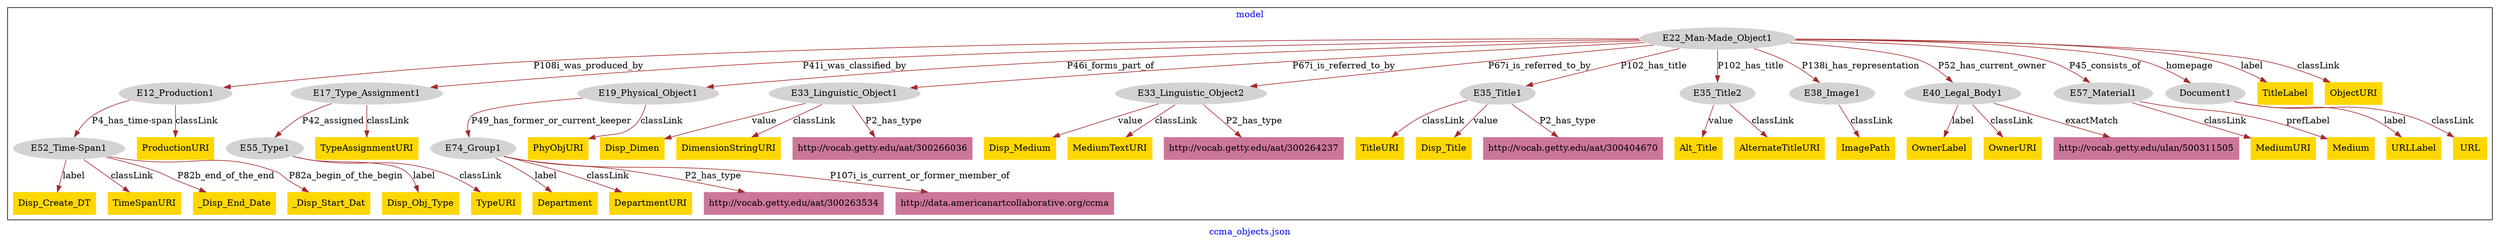 digraph n0 {
fontcolor="blue"
remincross="true"
label="ccma_objects.json"
subgraph cluster {
label="model"
n2[style="filled",color="white",fillcolor="lightgray",label="E12_Production1"];
n3[style="filled",color="white",fillcolor="lightgray",label="E52_Time-Span1"];
n4[style="filled",color="white",fillcolor="lightgray",label="E17_Type_Assignment1"];
n5[style="filled",color="white",fillcolor="lightgray",label="E55_Type1"];
n6[style="filled",color="white",fillcolor="lightgray",label="E19_Physical_Object1"];
n7[style="filled",color="white",fillcolor="lightgray",label="E74_Group1"];
n8[style="filled",color="white",fillcolor="lightgray",label="E22_Man-Made_Object1"];
n9[style="filled",color="white",fillcolor="lightgray",label="E33_Linguistic_Object1"];
n10[style="filled",color="white",fillcolor="lightgray",label="E33_Linguistic_Object2"];
n11[style="filled",color="white",fillcolor="lightgray",label="E35_Title1"];
n12[style="filled",color="white",fillcolor="lightgray",label="E35_Title2"];
n13[style="filled",color="white",fillcolor="lightgray",label="E38_Image1"];
n14[style="filled",color="white",fillcolor="lightgray",label="E40_Legal_Body1"];
n15[style="filled",color="white",fillcolor="lightgray",label="E57_Material1"];
n16[style="filled",color="white",fillcolor="lightgray",label="Document1"];
n17[shape="plaintext",style="filled",fillcolor="gold",label="URLLabel"];
n18[shape="plaintext",style="filled",fillcolor="gold",label="Disp_Medium"];
n19[shape="plaintext",style="filled",fillcolor="gold",label="PhyObjURI"];
n20[shape="plaintext",style="filled",fillcolor="gold",label="Disp_Create_DT"];
n21[shape="plaintext",style="filled",fillcolor="gold",label="MediumURI"];
n22[shape="plaintext",style="filled",fillcolor="gold",label="Disp_Dimen"];
n23[shape="plaintext",style="filled",fillcolor="gold",label="DimensionStringURI"];
n24[shape="plaintext",style="filled",fillcolor="gold",label="TimeSpanURI"];
n25[shape="plaintext",style="filled",fillcolor="gold",label="URL"];
n26[shape="plaintext",style="filled",fillcolor="gold",label="TypeAssignmentURI"];
n27[shape="plaintext",style="filled",fillcolor="gold",label="Alt_Title"];
n28[shape="plaintext",style="filled",fillcolor="gold",label="ImagePath"];
n29[shape="plaintext",style="filled",fillcolor="gold",label="MediumTextURI"];
n30[shape="plaintext",style="filled",fillcolor="gold",label="Disp_Obj_Type"];
n31[shape="plaintext",style="filled",fillcolor="gold",label="OwnerLabel"];
n32[shape="plaintext",style="filled",fillcolor="gold",label="_Disp_End_Date"];
n33[shape="plaintext",style="filled",fillcolor="gold",label="ProductionURI"];
n34[shape="plaintext",style="filled",fillcolor="gold",label="Department"];
n35[shape="plaintext",style="filled",fillcolor="gold",label="TitleLabel"];
n36[shape="plaintext",style="filled",fillcolor="gold",label="DepartmentURI"];
n37[shape="plaintext",style="filled",fillcolor="gold",label="TitleURI"];
n38[shape="plaintext",style="filled",fillcolor="gold",label="AlternateTitleURI"];
n39[shape="plaintext",style="filled",fillcolor="gold",label="Medium"];
n40[shape="plaintext",style="filled",fillcolor="gold",label="ObjectURI"];
n41[shape="plaintext",style="filled",fillcolor="gold",label="Disp_Title"];
n42[shape="plaintext",style="filled",fillcolor="gold",label="OwnerURI"];
n43[shape="plaintext",style="filled",fillcolor="gold",label="_Disp_Start_Dat"];
n44[shape="plaintext",style="filled",fillcolor="gold",label="TypeURI"];
n45[shape="plaintext",style="filled",fillcolor="#CC7799",label="http://vocab.getty.edu/aat/300404670"];
n46[shape="plaintext",style="filled",fillcolor="#CC7799",label="http://vocab.getty.edu/ulan/500311505"];
n47[shape="plaintext",style="filled",fillcolor="#CC7799",label="http://vocab.getty.edu/aat/300263534"];
n48[shape="plaintext",style="filled",fillcolor="#CC7799",label="http://data.americanartcollaborative.org/ccma"];
n49[shape="plaintext",style="filled",fillcolor="#CC7799",label="http://vocab.getty.edu/aat/300264237"];
n50[shape="plaintext",style="filled",fillcolor="#CC7799",label="http://vocab.getty.edu/aat/300266036"];
}
n2 -> n3[color="brown",fontcolor="black",label="P4_has_time-span"]
n4 -> n5[color="brown",fontcolor="black",label="P42_assigned"]
n6 -> n7[color="brown",fontcolor="black",label="P49_has_former_or_current_keeper"]
n8 -> n2[color="brown",fontcolor="black",label="P108i_was_produced_by"]
n8 -> n4[color="brown",fontcolor="black",label="P41i_was_classified_by"]
n8 -> n6[color="brown",fontcolor="black",label="P46i_forms_part_of"]
n8 -> n9[color="brown",fontcolor="black",label="P67i_is_referred_to_by"]
n8 -> n10[color="brown",fontcolor="black",label="P67i_is_referred_to_by"]
n8 -> n11[color="brown",fontcolor="black",label="P102_has_title"]
n8 -> n12[color="brown",fontcolor="black",label="P102_has_title"]
n8 -> n13[color="brown",fontcolor="black",label="P138i_has_representation"]
n8 -> n14[color="brown",fontcolor="black",label="P52_has_current_owner"]
n8 -> n15[color="brown",fontcolor="black",label="P45_consists_of"]
n8 -> n16[color="brown",fontcolor="black",label="homepage"]
n16 -> n17[color="brown",fontcolor="black",label="label"]
n10 -> n18[color="brown",fontcolor="black",label="value"]
n6 -> n19[color="brown",fontcolor="black",label="classLink"]
n3 -> n20[color="brown",fontcolor="black",label="label"]
n15 -> n21[color="brown",fontcolor="black",label="classLink"]
n9 -> n22[color="brown",fontcolor="black",label="value"]
n9 -> n23[color="brown",fontcolor="black",label="classLink"]
n3 -> n24[color="brown",fontcolor="black",label="classLink"]
n16 -> n25[color="brown",fontcolor="black",label="classLink"]
n4 -> n26[color="brown",fontcolor="black",label="classLink"]
n12 -> n27[color="brown",fontcolor="black",label="value"]
n13 -> n28[color="brown",fontcolor="black",label="classLink"]
n10 -> n29[color="brown",fontcolor="black",label="classLink"]
n5 -> n30[color="brown",fontcolor="black",label="label"]
n14 -> n31[color="brown",fontcolor="black",label="label"]
n3 -> n32[color="brown",fontcolor="black",label="P82b_end_of_the_end"]
n2 -> n33[color="brown",fontcolor="black",label="classLink"]
n7 -> n34[color="brown",fontcolor="black",label="label"]
n8 -> n35[color="brown",fontcolor="black",label="label"]
n7 -> n36[color="brown",fontcolor="black",label="classLink"]
n11 -> n37[color="brown",fontcolor="black",label="classLink"]
n12 -> n38[color="brown",fontcolor="black",label="classLink"]
n15 -> n39[color="brown",fontcolor="black",label="prefLabel"]
n8 -> n40[color="brown",fontcolor="black",label="classLink"]
n11 -> n41[color="brown",fontcolor="black",label="value"]
n14 -> n42[color="brown",fontcolor="black",label="classLink"]
n3 -> n43[color="brown",fontcolor="black",label="P82a_begin_of_the_begin"]
n5 -> n44[color="brown",fontcolor="black",label="classLink"]
n11 -> n45[color="brown",fontcolor="black",label="P2_has_type"]
n14 -> n46[color="brown",fontcolor="black",label="exactMatch"]
n7 -> n47[color="brown",fontcolor="black",label="P2_has_type"]
n7 -> n48[color="brown",fontcolor="black",label="P107i_is_current_or_former_member_of"]
n10 -> n49[color="brown",fontcolor="black",label="P2_has_type"]
n9 -> n50[color="brown",fontcolor="black",label="P2_has_type"]
}
